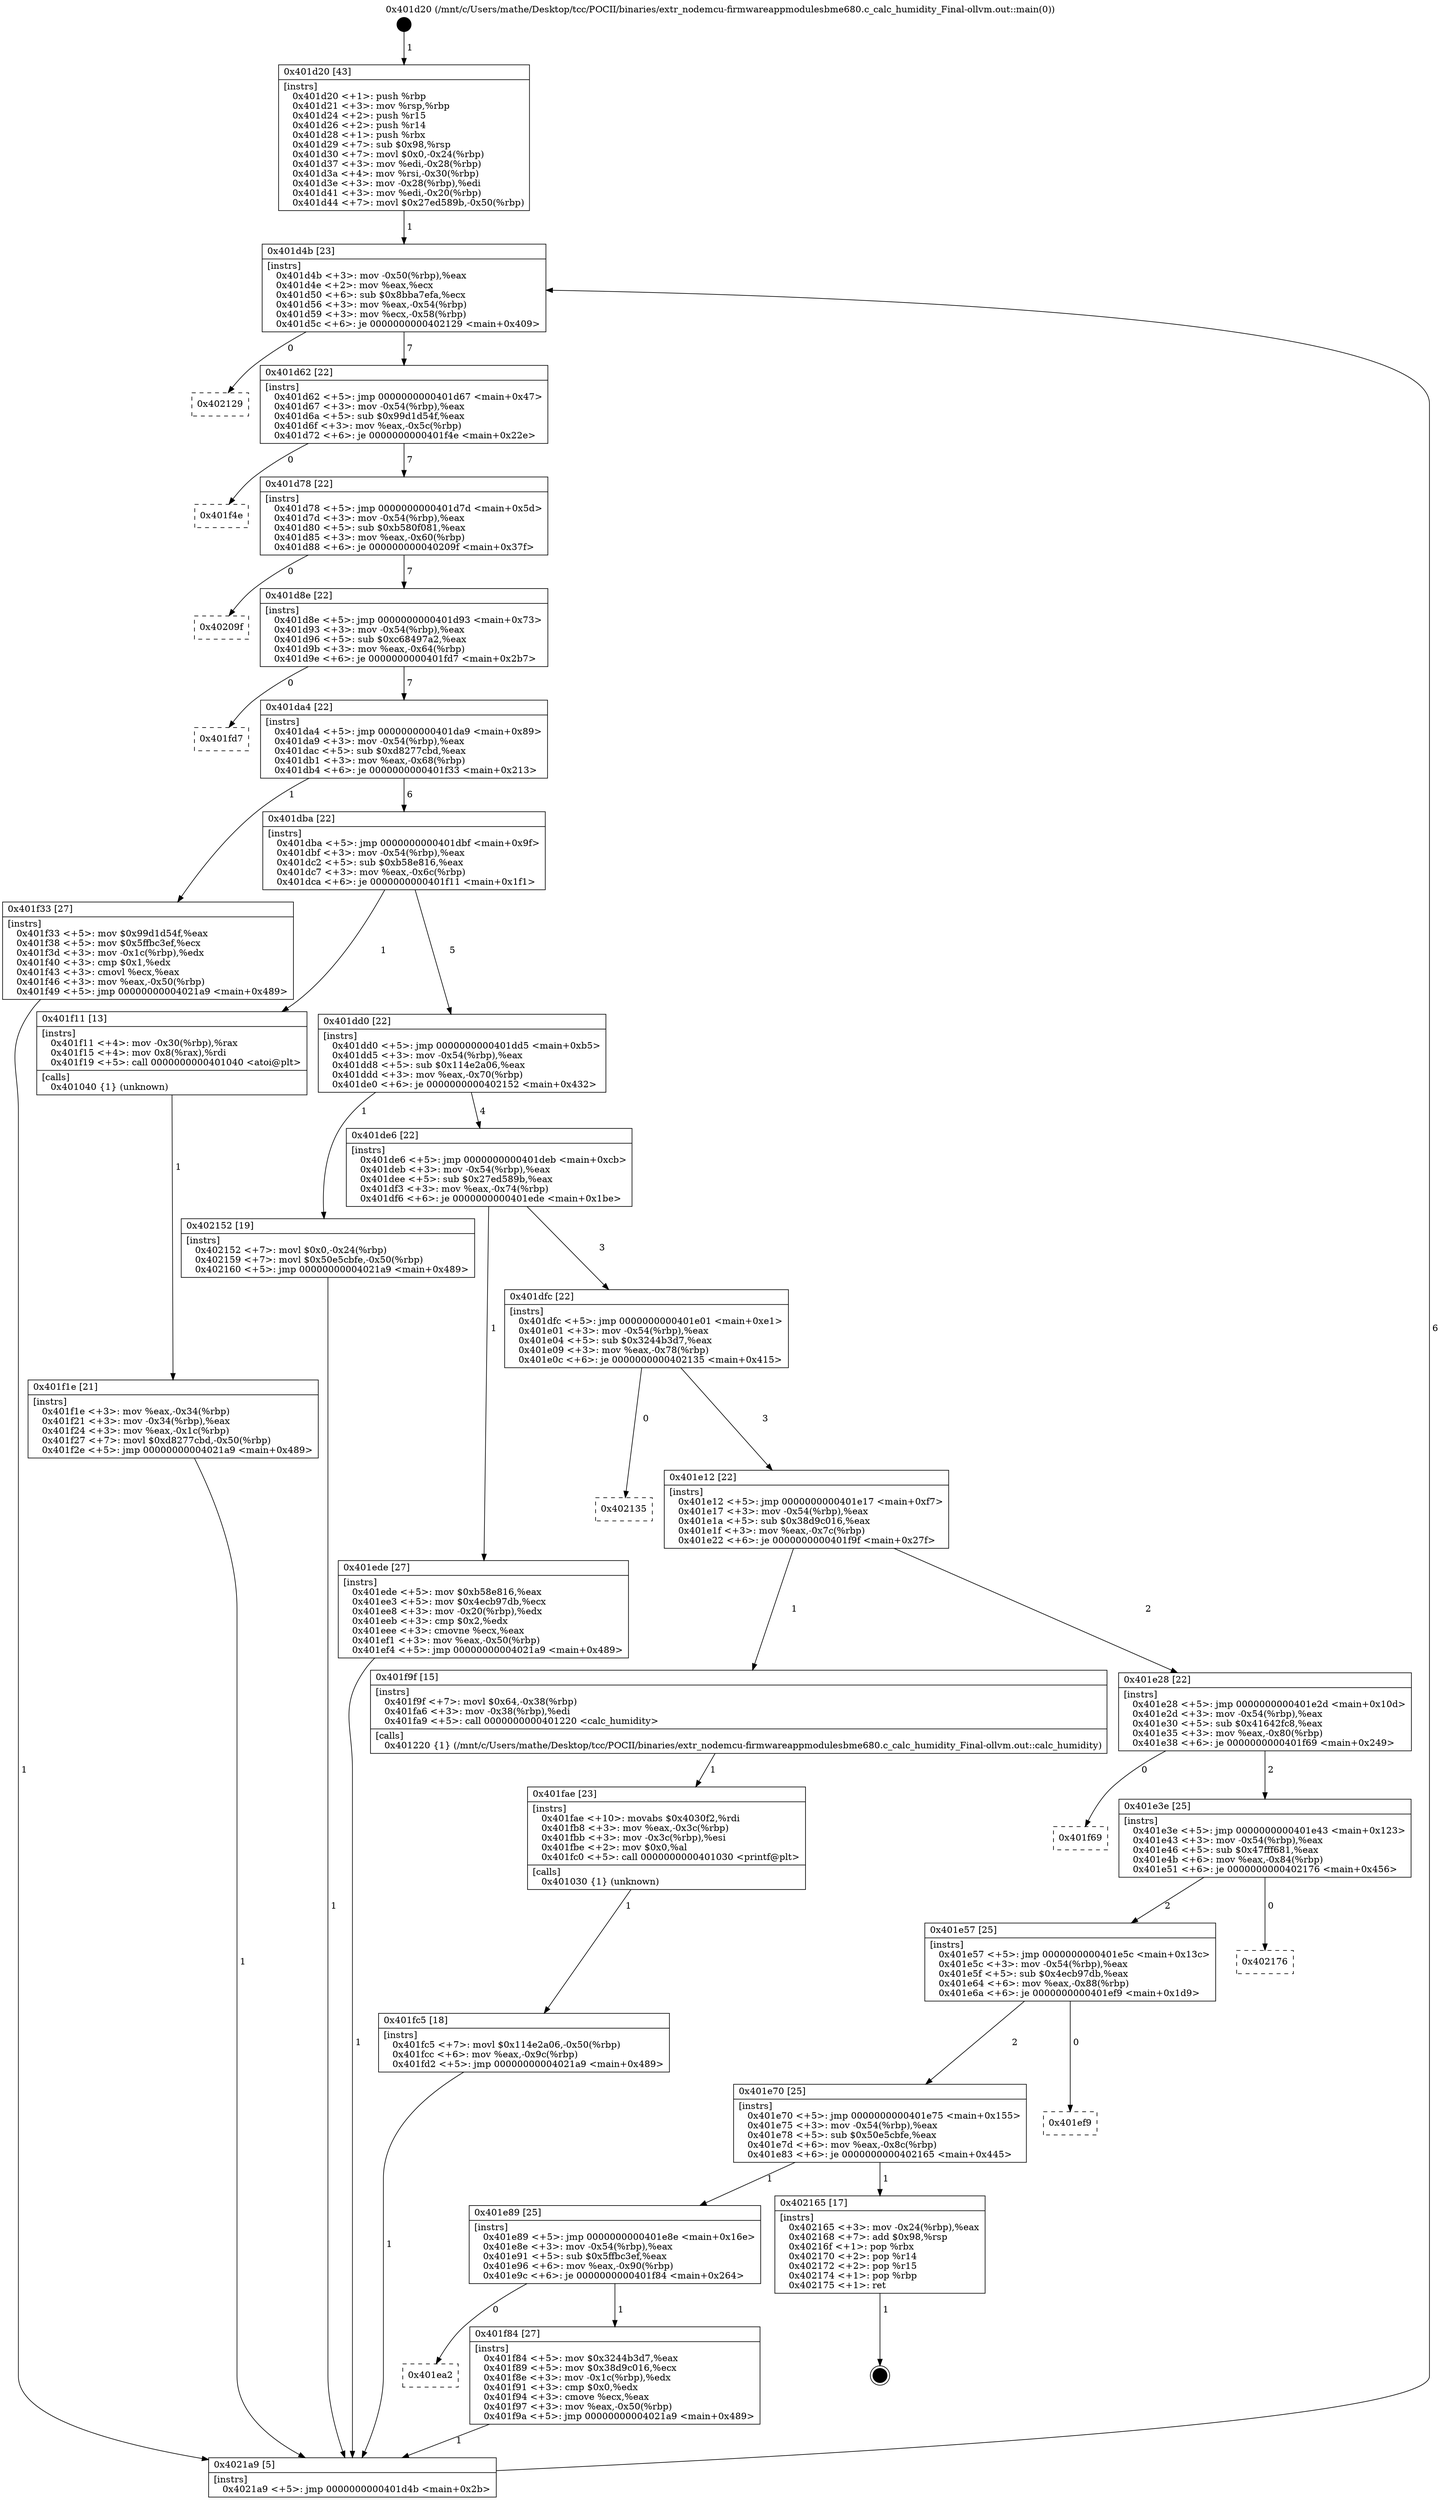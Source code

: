 digraph "0x401d20" {
  label = "0x401d20 (/mnt/c/Users/mathe/Desktop/tcc/POCII/binaries/extr_nodemcu-firmwareappmodulesbme680.c_calc_humidity_Final-ollvm.out::main(0))"
  labelloc = "t"
  node[shape=record]

  Entry [label="",width=0.3,height=0.3,shape=circle,fillcolor=black,style=filled]
  "0x401d4b" [label="{
     0x401d4b [23]\l
     | [instrs]\l
     &nbsp;&nbsp;0x401d4b \<+3\>: mov -0x50(%rbp),%eax\l
     &nbsp;&nbsp;0x401d4e \<+2\>: mov %eax,%ecx\l
     &nbsp;&nbsp;0x401d50 \<+6\>: sub $0x8bba7efa,%ecx\l
     &nbsp;&nbsp;0x401d56 \<+3\>: mov %eax,-0x54(%rbp)\l
     &nbsp;&nbsp;0x401d59 \<+3\>: mov %ecx,-0x58(%rbp)\l
     &nbsp;&nbsp;0x401d5c \<+6\>: je 0000000000402129 \<main+0x409\>\l
  }"]
  "0x402129" [label="{
     0x402129\l
  }", style=dashed]
  "0x401d62" [label="{
     0x401d62 [22]\l
     | [instrs]\l
     &nbsp;&nbsp;0x401d62 \<+5\>: jmp 0000000000401d67 \<main+0x47\>\l
     &nbsp;&nbsp;0x401d67 \<+3\>: mov -0x54(%rbp),%eax\l
     &nbsp;&nbsp;0x401d6a \<+5\>: sub $0x99d1d54f,%eax\l
     &nbsp;&nbsp;0x401d6f \<+3\>: mov %eax,-0x5c(%rbp)\l
     &nbsp;&nbsp;0x401d72 \<+6\>: je 0000000000401f4e \<main+0x22e\>\l
  }"]
  Exit [label="",width=0.3,height=0.3,shape=circle,fillcolor=black,style=filled,peripheries=2]
  "0x401f4e" [label="{
     0x401f4e\l
  }", style=dashed]
  "0x401d78" [label="{
     0x401d78 [22]\l
     | [instrs]\l
     &nbsp;&nbsp;0x401d78 \<+5\>: jmp 0000000000401d7d \<main+0x5d\>\l
     &nbsp;&nbsp;0x401d7d \<+3\>: mov -0x54(%rbp),%eax\l
     &nbsp;&nbsp;0x401d80 \<+5\>: sub $0xb580f081,%eax\l
     &nbsp;&nbsp;0x401d85 \<+3\>: mov %eax,-0x60(%rbp)\l
     &nbsp;&nbsp;0x401d88 \<+6\>: je 000000000040209f \<main+0x37f\>\l
  }"]
  "0x401fc5" [label="{
     0x401fc5 [18]\l
     | [instrs]\l
     &nbsp;&nbsp;0x401fc5 \<+7\>: movl $0x114e2a06,-0x50(%rbp)\l
     &nbsp;&nbsp;0x401fcc \<+6\>: mov %eax,-0x9c(%rbp)\l
     &nbsp;&nbsp;0x401fd2 \<+5\>: jmp 00000000004021a9 \<main+0x489\>\l
  }"]
  "0x40209f" [label="{
     0x40209f\l
  }", style=dashed]
  "0x401d8e" [label="{
     0x401d8e [22]\l
     | [instrs]\l
     &nbsp;&nbsp;0x401d8e \<+5\>: jmp 0000000000401d93 \<main+0x73\>\l
     &nbsp;&nbsp;0x401d93 \<+3\>: mov -0x54(%rbp),%eax\l
     &nbsp;&nbsp;0x401d96 \<+5\>: sub $0xc68497a2,%eax\l
     &nbsp;&nbsp;0x401d9b \<+3\>: mov %eax,-0x64(%rbp)\l
     &nbsp;&nbsp;0x401d9e \<+6\>: je 0000000000401fd7 \<main+0x2b7\>\l
  }"]
  "0x401fae" [label="{
     0x401fae [23]\l
     | [instrs]\l
     &nbsp;&nbsp;0x401fae \<+10\>: movabs $0x4030f2,%rdi\l
     &nbsp;&nbsp;0x401fb8 \<+3\>: mov %eax,-0x3c(%rbp)\l
     &nbsp;&nbsp;0x401fbb \<+3\>: mov -0x3c(%rbp),%esi\l
     &nbsp;&nbsp;0x401fbe \<+2\>: mov $0x0,%al\l
     &nbsp;&nbsp;0x401fc0 \<+5\>: call 0000000000401030 \<printf@plt\>\l
     | [calls]\l
     &nbsp;&nbsp;0x401030 \{1\} (unknown)\l
  }"]
  "0x401fd7" [label="{
     0x401fd7\l
  }", style=dashed]
  "0x401da4" [label="{
     0x401da4 [22]\l
     | [instrs]\l
     &nbsp;&nbsp;0x401da4 \<+5\>: jmp 0000000000401da9 \<main+0x89\>\l
     &nbsp;&nbsp;0x401da9 \<+3\>: mov -0x54(%rbp),%eax\l
     &nbsp;&nbsp;0x401dac \<+5\>: sub $0xd8277cbd,%eax\l
     &nbsp;&nbsp;0x401db1 \<+3\>: mov %eax,-0x68(%rbp)\l
     &nbsp;&nbsp;0x401db4 \<+6\>: je 0000000000401f33 \<main+0x213\>\l
  }"]
  "0x401ea2" [label="{
     0x401ea2\l
  }", style=dashed]
  "0x401f33" [label="{
     0x401f33 [27]\l
     | [instrs]\l
     &nbsp;&nbsp;0x401f33 \<+5\>: mov $0x99d1d54f,%eax\l
     &nbsp;&nbsp;0x401f38 \<+5\>: mov $0x5ffbc3ef,%ecx\l
     &nbsp;&nbsp;0x401f3d \<+3\>: mov -0x1c(%rbp),%edx\l
     &nbsp;&nbsp;0x401f40 \<+3\>: cmp $0x1,%edx\l
     &nbsp;&nbsp;0x401f43 \<+3\>: cmovl %ecx,%eax\l
     &nbsp;&nbsp;0x401f46 \<+3\>: mov %eax,-0x50(%rbp)\l
     &nbsp;&nbsp;0x401f49 \<+5\>: jmp 00000000004021a9 \<main+0x489\>\l
  }"]
  "0x401dba" [label="{
     0x401dba [22]\l
     | [instrs]\l
     &nbsp;&nbsp;0x401dba \<+5\>: jmp 0000000000401dbf \<main+0x9f\>\l
     &nbsp;&nbsp;0x401dbf \<+3\>: mov -0x54(%rbp),%eax\l
     &nbsp;&nbsp;0x401dc2 \<+5\>: sub $0xb58e816,%eax\l
     &nbsp;&nbsp;0x401dc7 \<+3\>: mov %eax,-0x6c(%rbp)\l
     &nbsp;&nbsp;0x401dca \<+6\>: je 0000000000401f11 \<main+0x1f1\>\l
  }"]
  "0x401f84" [label="{
     0x401f84 [27]\l
     | [instrs]\l
     &nbsp;&nbsp;0x401f84 \<+5\>: mov $0x3244b3d7,%eax\l
     &nbsp;&nbsp;0x401f89 \<+5\>: mov $0x38d9c016,%ecx\l
     &nbsp;&nbsp;0x401f8e \<+3\>: mov -0x1c(%rbp),%edx\l
     &nbsp;&nbsp;0x401f91 \<+3\>: cmp $0x0,%edx\l
     &nbsp;&nbsp;0x401f94 \<+3\>: cmove %ecx,%eax\l
     &nbsp;&nbsp;0x401f97 \<+3\>: mov %eax,-0x50(%rbp)\l
     &nbsp;&nbsp;0x401f9a \<+5\>: jmp 00000000004021a9 \<main+0x489\>\l
  }"]
  "0x401f11" [label="{
     0x401f11 [13]\l
     | [instrs]\l
     &nbsp;&nbsp;0x401f11 \<+4\>: mov -0x30(%rbp),%rax\l
     &nbsp;&nbsp;0x401f15 \<+4\>: mov 0x8(%rax),%rdi\l
     &nbsp;&nbsp;0x401f19 \<+5\>: call 0000000000401040 \<atoi@plt\>\l
     | [calls]\l
     &nbsp;&nbsp;0x401040 \{1\} (unknown)\l
  }"]
  "0x401dd0" [label="{
     0x401dd0 [22]\l
     | [instrs]\l
     &nbsp;&nbsp;0x401dd0 \<+5\>: jmp 0000000000401dd5 \<main+0xb5\>\l
     &nbsp;&nbsp;0x401dd5 \<+3\>: mov -0x54(%rbp),%eax\l
     &nbsp;&nbsp;0x401dd8 \<+5\>: sub $0x114e2a06,%eax\l
     &nbsp;&nbsp;0x401ddd \<+3\>: mov %eax,-0x70(%rbp)\l
     &nbsp;&nbsp;0x401de0 \<+6\>: je 0000000000402152 \<main+0x432\>\l
  }"]
  "0x401e89" [label="{
     0x401e89 [25]\l
     | [instrs]\l
     &nbsp;&nbsp;0x401e89 \<+5\>: jmp 0000000000401e8e \<main+0x16e\>\l
     &nbsp;&nbsp;0x401e8e \<+3\>: mov -0x54(%rbp),%eax\l
     &nbsp;&nbsp;0x401e91 \<+5\>: sub $0x5ffbc3ef,%eax\l
     &nbsp;&nbsp;0x401e96 \<+6\>: mov %eax,-0x90(%rbp)\l
     &nbsp;&nbsp;0x401e9c \<+6\>: je 0000000000401f84 \<main+0x264\>\l
  }"]
  "0x402152" [label="{
     0x402152 [19]\l
     | [instrs]\l
     &nbsp;&nbsp;0x402152 \<+7\>: movl $0x0,-0x24(%rbp)\l
     &nbsp;&nbsp;0x402159 \<+7\>: movl $0x50e5cbfe,-0x50(%rbp)\l
     &nbsp;&nbsp;0x402160 \<+5\>: jmp 00000000004021a9 \<main+0x489\>\l
  }"]
  "0x401de6" [label="{
     0x401de6 [22]\l
     | [instrs]\l
     &nbsp;&nbsp;0x401de6 \<+5\>: jmp 0000000000401deb \<main+0xcb\>\l
     &nbsp;&nbsp;0x401deb \<+3\>: mov -0x54(%rbp),%eax\l
     &nbsp;&nbsp;0x401dee \<+5\>: sub $0x27ed589b,%eax\l
     &nbsp;&nbsp;0x401df3 \<+3\>: mov %eax,-0x74(%rbp)\l
     &nbsp;&nbsp;0x401df6 \<+6\>: je 0000000000401ede \<main+0x1be\>\l
  }"]
  "0x402165" [label="{
     0x402165 [17]\l
     | [instrs]\l
     &nbsp;&nbsp;0x402165 \<+3\>: mov -0x24(%rbp),%eax\l
     &nbsp;&nbsp;0x402168 \<+7\>: add $0x98,%rsp\l
     &nbsp;&nbsp;0x40216f \<+1\>: pop %rbx\l
     &nbsp;&nbsp;0x402170 \<+2\>: pop %r14\l
     &nbsp;&nbsp;0x402172 \<+2\>: pop %r15\l
     &nbsp;&nbsp;0x402174 \<+1\>: pop %rbp\l
     &nbsp;&nbsp;0x402175 \<+1\>: ret\l
  }"]
  "0x401ede" [label="{
     0x401ede [27]\l
     | [instrs]\l
     &nbsp;&nbsp;0x401ede \<+5\>: mov $0xb58e816,%eax\l
     &nbsp;&nbsp;0x401ee3 \<+5\>: mov $0x4ecb97db,%ecx\l
     &nbsp;&nbsp;0x401ee8 \<+3\>: mov -0x20(%rbp),%edx\l
     &nbsp;&nbsp;0x401eeb \<+3\>: cmp $0x2,%edx\l
     &nbsp;&nbsp;0x401eee \<+3\>: cmovne %ecx,%eax\l
     &nbsp;&nbsp;0x401ef1 \<+3\>: mov %eax,-0x50(%rbp)\l
     &nbsp;&nbsp;0x401ef4 \<+5\>: jmp 00000000004021a9 \<main+0x489\>\l
  }"]
  "0x401dfc" [label="{
     0x401dfc [22]\l
     | [instrs]\l
     &nbsp;&nbsp;0x401dfc \<+5\>: jmp 0000000000401e01 \<main+0xe1\>\l
     &nbsp;&nbsp;0x401e01 \<+3\>: mov -0x54(%rbp),%eax\l
     &nbsp;&nbsp;0x401e04 \<+5\>: sub $0x3244b3d7,%eax\l
     &nbsp;&nbsp;0x401e09 \<+3\>: mov %eax,-0x78(%rbp)\l
     &nbsp;&nbsp;0x401e0c \<+6\>: je 0000000000402135 \<main+0x415\>\l
  }"]
  "0x4021a9" [label="{
     0x4021a9 [5]\l
     | [instrs]\l
     &nbsp;&nbsp;0x4021a9 \<+5\>: jmp 0000000000401d4b \<main+0x2b\>\l
  }"]
  "0x401d20" [label="{
     0x401d20 [43]\l
     | [instrs]\l
     &nbsp;&nbsp;0x401d20 \<+1\>: push %rbp\l
     &nbsp;&nbsp;0x401d21 \<+3\>: mov %rsp,%rbp\l
     &nbsp;&nbsp;0x401d24 \<+2\>: push %r15\l
     &nbsp;&nbsp;0x401d26 \<+2\>: push %r14\l
     &nbsp;&nbsp;0x401d28 \<+1\>: push %rbx\l
     &nbsp;&nbsp;0x401d29 \<+7\>: sub $0x98,%rsp\l
     &nbsp;&nbsp;0x401d30 \<+7\>: movl $0x0,-0x24(%rbp)\l
     &nbsp;&nbsp;0x401d37 \<+3\>: mov %edi,-0x28(%rbp)\l
     &nbsp;&nbsp;0x401d3a \<+4\>: mov %rsi,-0x30(%rbp)\l
     &nbsp;&nbsp;0x401d3e \<+3\>: mov -0x28(%rbp),%edi\l
     &nbsp;&nbsp;0x401d41 \<+3\>: mov %edi,-0x20(%rbp)\l
     &nbsp;&nbsp;0x401d44 \<+7\>: movl $0x27ed589b,-0x50(%rbp)\l
  }"]
  "0x401f1e" [label="{
     0x401f1e [21]\l
     | [instrs]\l
     &nbsp;&nbsp;0x401f1e \<+3\>: mov %eax,-0x34(%rbp)\l
     &nbsp;&nbsp;0x401f21 \<+3\>: mov -0x34(%rbp),%eax\l
     &nbsp;&nbsp;0x401f24 \<+3\>: mov %eax,-0x1c(%rbp)\l
     &nbsp;&nbsp;0x401f27 \<+7\>: movl $0xd8277cbd,-0x50(%rbp)\l
     &nbsp;&nbsp;0x401f2e \<+5\>: jmp 00000000004021a9 \<main+0x489\>\l
  }"]
  "0x401e70" [label="{
     0x401e70 [25]\l
     | [instrs]\l
     &nbsp;&nbsp;0x401e70 \<+5\>: jmp 0000000000401e75 \<main+0x155\>\l
     &nbsp;&nbsp;0x401e75 \<+3\>: mov -0x54(%rbp),%eax\l
     &nbsp;&nbsp;0x401e78 \<+5\>: sub $0x50e5cbfe,%eax\l
     &nbsp;&nbsp;0x401e7d \<+6\>: mov %eax,-0x8c(%rbp)\l
     &nbsp;&nbsp;0x401e83 \<+6\>: je 0000000000402165 \<main+0x445\>\l
  }"]
  "0x402135" [label="{
     0x402135\l
  }", style=dashed]
  "0x401e12" [label="{
     0x401e12 [22]\l
     | [instrs]\l
     &nbsp;&nbsp;0x401e12 \<+5\>: jmp 0000000000401e17 \<main+0xf7\>\l
     &nbsp;&nbsp;0x401e17 \<+3\>: mov -0x54(%rbp),%eax\l
     &nbsp;&nbsp;0x401e1a \<+5\>: sub $0x38d9c016,%eax\l
     &nbsp;&nbsp;0x401e1f \<+3\>: mov %eax,-0x7c(%rbp)\l
     &nbsp;&nbsp;0x401e22 \<+6\>: je 0000000000401f9f \<main+0x27f\>\l
  }"]
  "0x401ef9" [label="{
     0x401ef9\l
  }", style=dashed]
  "0x401f9f" [label="{
     0x401f9f [15]\l
     | [instrs]\l
     &nbsp;&nbsp;0x401f9f \<+7\>: movl $0x64,-0x38(%rbp)\l
     &nbsp;&nbsp;0x401fa6 \<+3\>: mov -0x38(%rbp),%edi\l
     &nbsp;&nbsp;0x401fa9 \<+5\>: call 0000000000401220 \<calc_humidity\>\l
     | [calls]\l
     &nbsp;&nbsp;0x401220 \{1\} (/mnt/c/Users/mathe/Desktop/tcc/POCII/binaries/extr_nodemcu-firmwareappmodulesbme680.c_calc_humidity_Final-ollvm.out::calc_humidity)\l
  }"]
  "0x401e28" [label="{
     0x401e28 [22]\l
     | [instrs]\l
     &nbsp;&nbsp;0x401e28 \<+5\>: jmp 0000000000401e2d \<main+0x10d\>\l
     &nbsp;&nbsp;0x401e2d \<+3\>: mov -0x54(%rbp),%eax\l
     &nbsp;&nbsp;0x401e30 \<+5\>: sub $0x41642fc8,%eax\l
     &nbsp;&nbsp;0x401e35 \<+3\>: mov %eax,-0x80(%rbp)\l
     &nbsp;&nbsp;0x401e38 \<+6\>: je 0000000000401f69 \<main+0x249\>\l
  }"]
  "0x401e57" [label="{
     0x401e57 [25]\l
     | [instrs]\l
     &nbsp;&nbsp;0x401e57 \<+5\>: jmp 0000000000401e5c \<main+0x13c\>\l
     &nbsp;&nbsp;0x401e5c \<+3\>: mov -0x54(%rbp),%eax\l
     &nbsp;&nbsp;0x401e5f \<+5\>: sub $0x4ecb97db,%eax\l
     &nbsp;&nbsp;0x401e64 \<+6\>: mov %eax,-0x88(%rbp)\l
     &nbsp;&nbsp;0x401e6a \<+6\>: je 0000000000401ef9 \<main+0x1d9\>\l
  }"]
  "0x401f69" [label="{
     0x401f69\l
  }", style=dashed]
  "0x401e3e" [label="{
     0x401e3e [25]\l
     | [instrs]\l
     &nbsp;&nbsp;0x401e3e \<+5\>: jmp 0000000000401e43 \<main+0x123\>\l
     &nbsp;&nbsp;0x401e43 \<+3\>: mov -0x54(%rbp),%eax\l
     &nbsp;&nbsp;0x401e46 \<+5\>: sub $0x47fff681,%eax\l
     &nbsp;&nbsp;0x401e4b \<+6\>: mov %eax,-0x84(%rbp)\l
     &nbsp;&nbsp;0x401e51 \<+6\>: je 0000000000402176 \<main+0x456\>\l
  }"]
  "0x402176" [label="{
     0x402176\l
  }", style=dashed]
  Entry -> "0x401d20" [label=" 1"]
  "0x401d4b" -> "0x402129" [label=" 0"]
  "0x401d4b" -> "0x401d62" [label=" 7"]
  "0x402165" -> Exit [label=" 1"]
  "0x401d62" -> "0x401f4e" [label=" 0"]
  "0x401d62" -> "0x401d78" [label=" 7"]
  "0x402152" -> "0x4021a9" [label=" 1"]
  "0x401d78" -> "0x40209f" [label=" 0"]
  "0x401d78" -> "0x401d8e" [label=" 7"]
  "0x401fc5" -> "0x4021a9" [label=" 1"]
  "0x401d8e" -> "0x401fd7" [label=" 0"]
  "0x401d8e" -> "0x401da4" [label=" 7"]
  "0x401fae" -> "0x401fc5" [label=" 1"]
  "0x401da4" -> "0x401f33" [label=" 1"]
  "0x401da4" -> "0x401dba" [label=" 6"]
  "0x401f9f" -> "0x401fae" [label=" 1"]
  "0x401dba" -> "0x401f11" [label=" 1"]
  "0x401dba" -> "0x401dd0" [label=" 5"]
  "0x401f84" -> "0x4021a9" [label=" 1"]
  "0x401dd0" -> "0x402152" [label=" 1"]
  "0x401dd0" -> "0x401de6" [label=" 4"]
  "0x401e89" -> "0x401f84" [label=" 1"]
  "0x401de6" -> "0x401ede" [label=" 1"]
  "0x401de6" -> "0x401dfc" [label=" 3"]
  "0x401ede" -> "0x4021a9" [label=" 1"]
  "0x401d20" -> "0x401d4b" [label=" 1"]
  "0x4021a9" -> "0x401d4b" [label=" 6"]
  "0x401f11" -> "0x401f1e" [label=" 1"]
  "0x401f1e" -> "0x4021a9" [label=" 1"]
  "0x401f33" -> "0x4021a9" [label=" 1"]
  "0x401e89" -> "0x401ea2" [label=" 0"]
  "0x401dfc" -> "0x402135" [label=" 0"]
  "0x401dfc" -> "0x401e12" [label=" 3"]
  "0x401e70" -> "0x402165" [label=" 1"]
  "0x401e12" -> "0x401f9f" [label=" 1"]
  "0x401e12" -> "0x401e28" [label=" 2"]
  "0x401e70" -> "0x401e89" [label=" 1"]
  "0x401e28" -> "0x401f69" [label=" 0"]
  "0x401e28" -> "0x401e3e" [label=" 2"]
  "0x401e57" -> "0x401ef9" [label=" 0"]
  "0x401e3e" -> "0x402176" [label=" 0"]
  "0x401e3e" -> "0x401e57" [label=" 2"]
  "0x401e57" -> "0x401e70" [label=" 2"]
}
